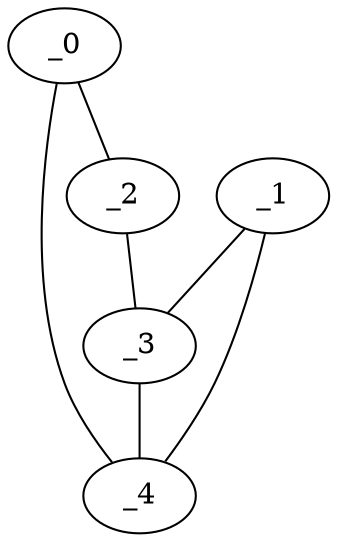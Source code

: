 graph KP1_0102 {
	_0	 [x="0.835794",
		y="2.87399"];
	_2	 [x="1.33127",
		y="0.357062"];
	_0 -- _2;
	_4	 [x="1.56327",
		y="0.343164"];
	_0 -- _4;
	_1	 [x="2.0264",
		y="3.0917"];
	_3	 [x="0.604701",
		y="2.52981"];
	_1 -- _3;
	_1 -- _4;
	_2 -- _3;
	_3 -- _4;
}
